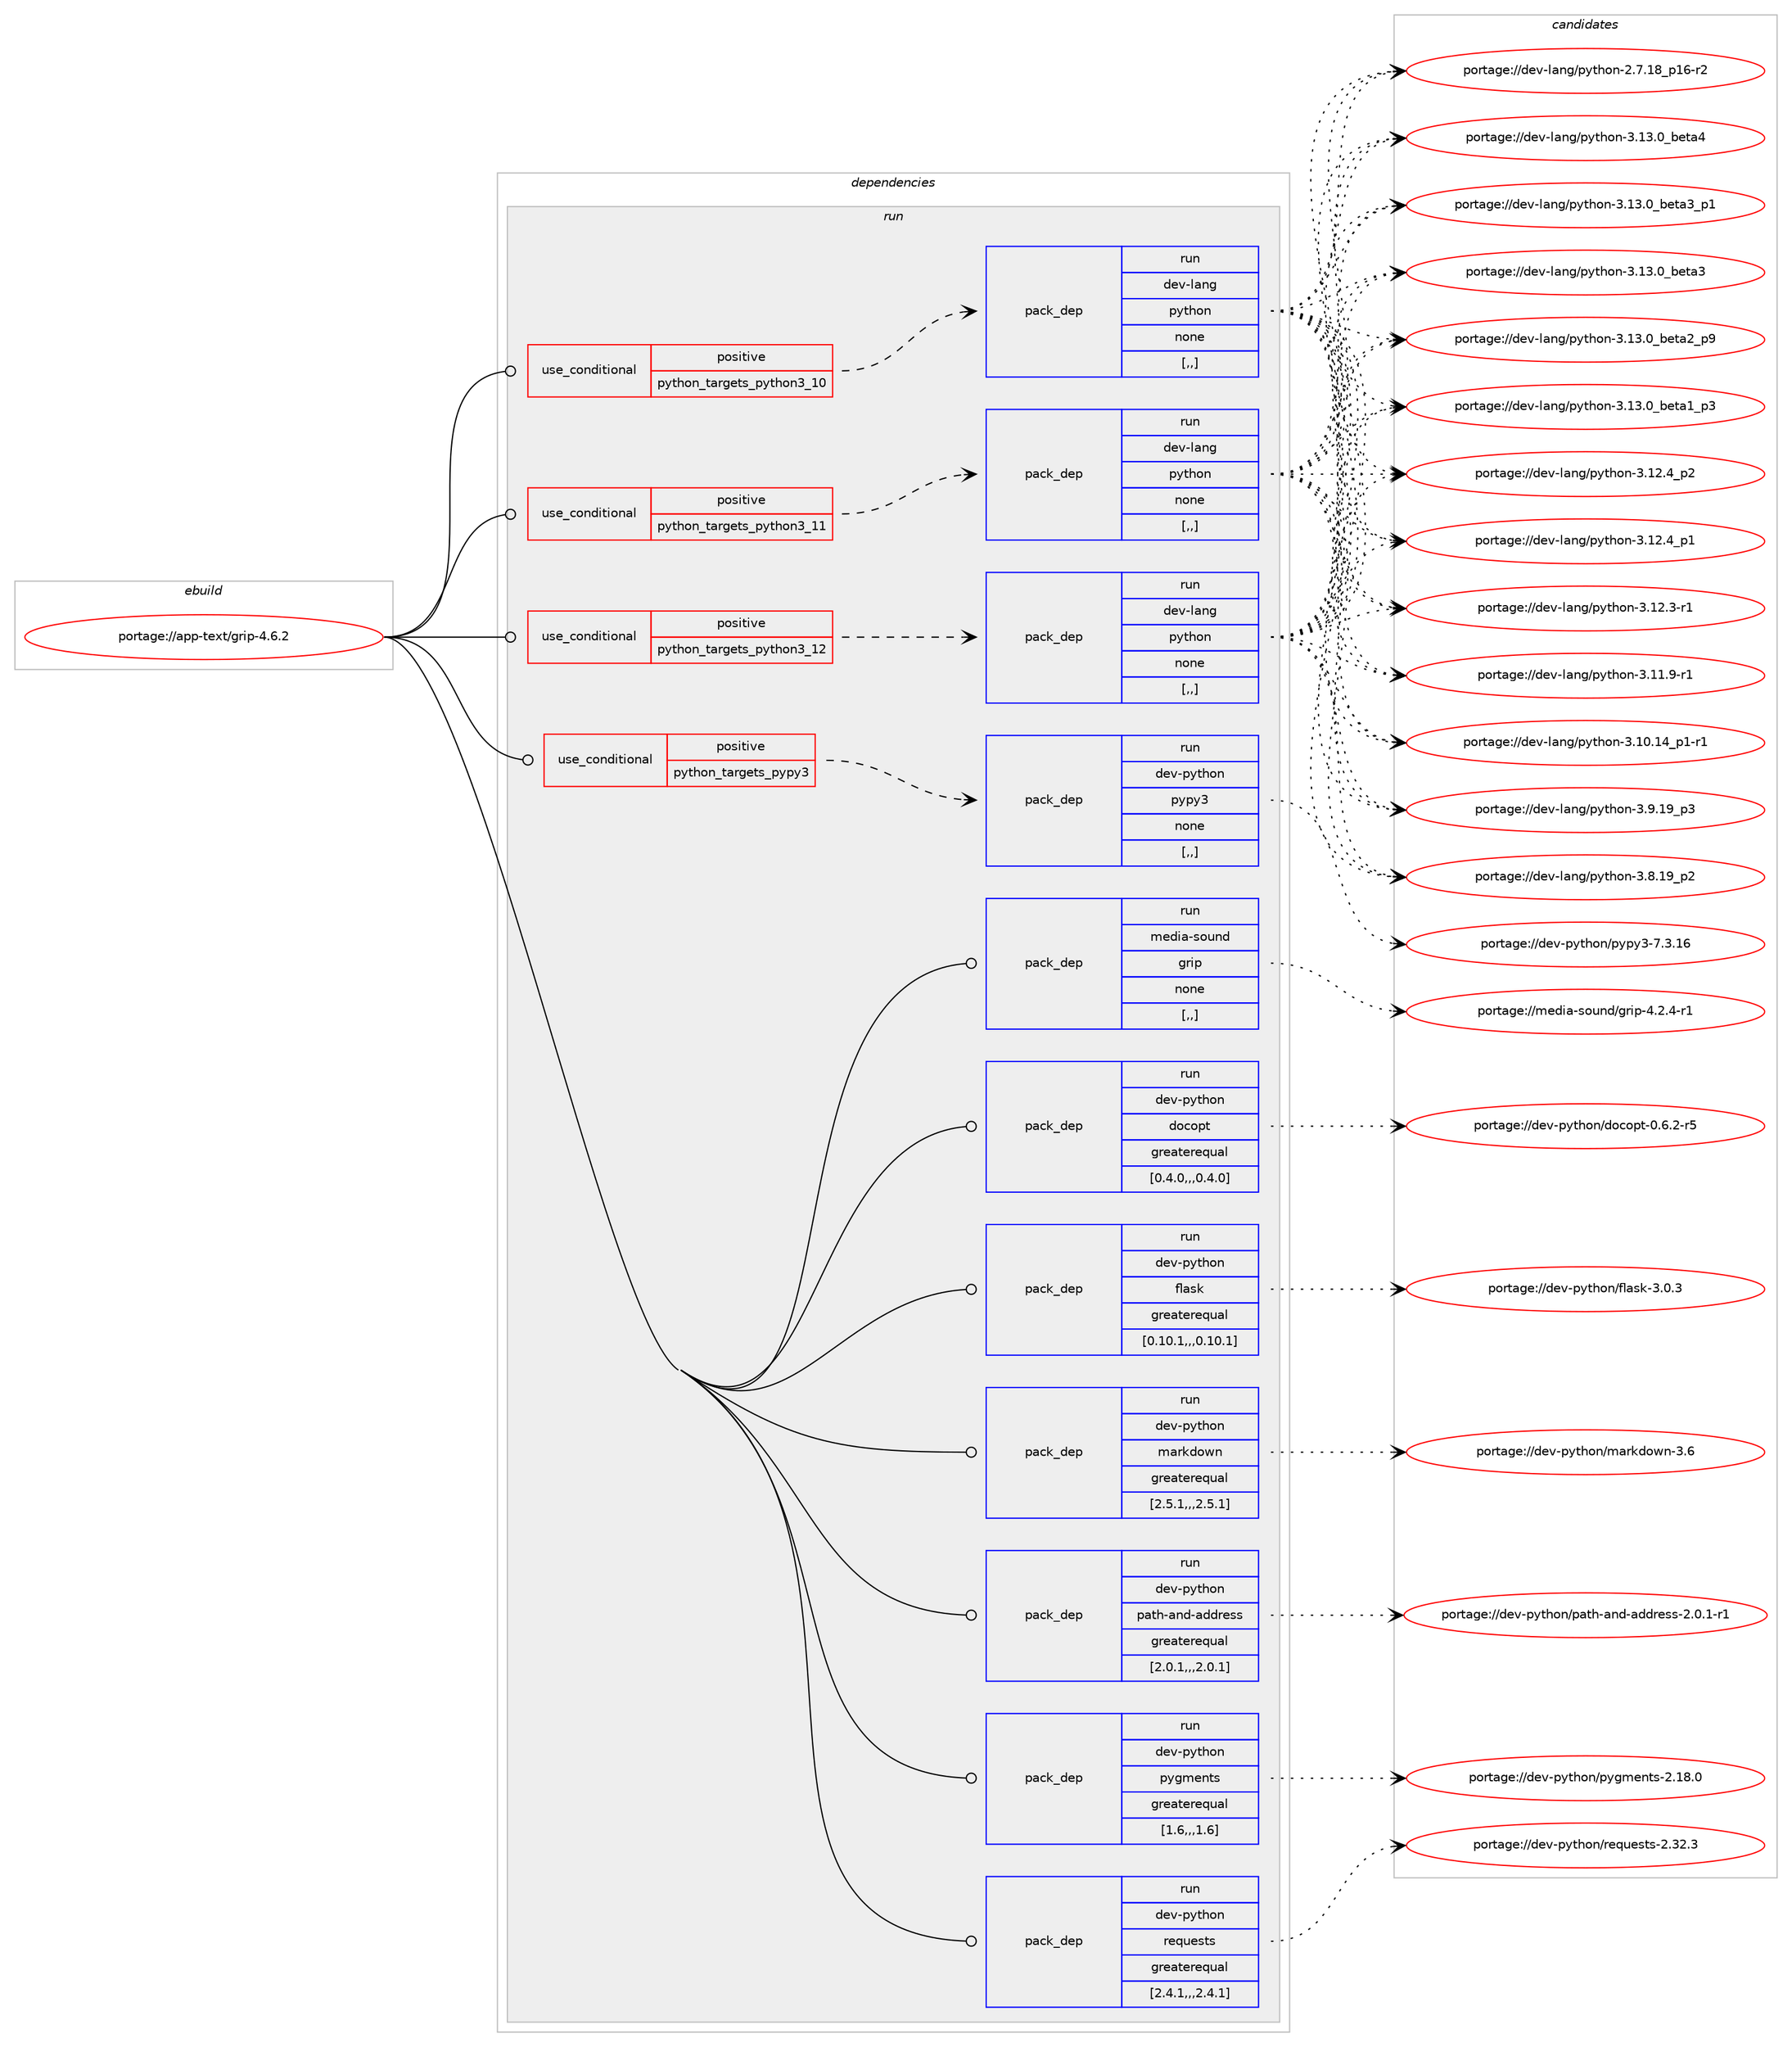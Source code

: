 digraph prolog {

# *************
# Graph options
# *************

newrank=true;
concentrate=true;
compound=true;
graph [rankdir=LR,fontname=Helvetica,fontsize=10,ranksep=1.5];#, ranksep=2.5, nodesep=0.2];
edge  [arrowhead=vee];
node  [fontname=Helvetica,fontsize=10];

# **********
# The ebuild
# **********

subgraph cluster_leftcol {
color=gray;
label=<<i>ebuild</i>>;
id [label="portage://app-text/grip-4.6.2", color=red, width=4, href="../app-text/grip-4.6.2.svg"];
}

# ****************
# The dependencies
# ****************

subgraph cluster_midcol {
color=gray;
label=<<i>dependencies</i>>;
subgraph cluster_compile {
fillcolor="#eeeeee";
style=filled;
label=<<i>compile</i>>;
}
subgraph cluster_compileandrun {
fillcolor="#eeeeee";
style=filled;
label=<<i>compile and run</i>>;
}
subgraph cluster_run {
fillcolor="#eeeeee";
style=filled;
label=<<i>run</i>>;
subgraph cond15242 {
dependency56389 [label=<<TABLE BORDER="0" CELLBORDER="1" CELLSPACING="0" CELLPADDING="4"><TR><TD ROWSPAN="3" CELLPADDING="10">use_conditional</TD></TR><TR><TD>positive</TD></TR><TR><TD>python_targets_pypy3</TD></TR></TABLE>>, shape=none, color=red];
subgraph pack40648 {
dependency56390 [label=<<TABLE BORDER="0" CELLBORDER="1" CELLSPACING="0" CELLPADDING="4" WIDTH="220"><TR><TD ROWSPAN="6" CELLPADDING="30">pack_dep</TD></TR><TR><TD WIDTH="110">run</TD></TR><TR><TD>dev-python</TD></TR><TR><TD>pypy3</TD></TR><TR><TD>none</TD></TR><TR><TD>[,,]</TD></TR></TABLE>>, shape=none, color=blue];
}
dependency56389:e -> dependency56390:w [weight=20,style="dashed",arrowhead="vee"];
}
id:e -> dependency56389:w [weight=20,style="solid",arrowhead="odot"];
subgraph cond15243 {
dependency56391 [label=<<TABLE BORDER="0" CELLBORDER="1" CELLSPACING="0" CELLPADDING="4"><TR><TD ROWSPAN="3" CELLPADDING="10">use_conditional</TD></TR><TR><TD>positive</TD></TR><TR><TD>python_targets_python3_10</TD></TR></TABLE>>, shape=none, color=red];
subgraph pack40649 {
dependency56392 [label=<<TABLE BORDER="0" CELLBORDER="1" CELLSPACING="0" CELLPADDING="4" WIDTH="220"><TR><TD ROWSPAN="6" CELLPADDING="30">pack_dep</TD></TR><TR><TD WIDTH="110">run</TD></TR><TR><TD>dev-lang</TD></TR><TR><TD>python</TD></TR><TR><TD>none</TD></TR><TR><TD>[,,]</TD></TR></TABLE>>, shape=none, color=blue];
}
dependency56391:e -> dependency56392:w [weight=20,style="dashed",arrowhead="vee"];
}
id:e -> dependency56391:w [weight=20,style="solid",arrowhead="odot"];
subgraph cond15244 {
dependency56393 [label=<<TABLE BORDER="0" CELLBORDER="1" CELLSPACING="0" CELLPADDING="4"><TR><TD ROWSPAN="3" CELLPADDING="10">use_conditional</TD></TR><TR><TD>positive</TD></TR><TR><TD>python_targets_python3_11</TD></TR></TABLE>>, shape=none, color=red];
subgraph pack40650 {
dependency56394 [label=<<TABLE BORDER="0" CELLBORDER="1" CELLSPACING="0" CELLPADDING="4" WIDTH="220"><TR><TD ROWSPAN="6" CELLPADDING="30">pack_dep</TD></TR><TR><TD WIDTH="110">run</TD></TR><TR><TD>dev-lang</TD></TR><TR><TD>python</TD></TR><TR><TD>none</TD></TR><TR><TD>[,,]</TD></TR></TABLE>>, shape=none, color=blue];
}
dependency56393:e -> dependency56394:w [weight=20,style="dashed",arrowhead="vee"];
}
id:e -> dependency56393:w [weight=20,style="solid",arrowhead="odot"];
subgraph cond15245 {
dependency56395 [label=<<TABLE BORDER="0" CELLBORDER="1" CELLSPACING="0" CELLPADDING="4"><TR><TD ROWSPAN="3" CELLPADDING="10">use_conditional</TD></TR><TR><TD>positive</TD></TR><TR><TD>python_targets_python3_12</TD></TR></TABLE>>, shape=none, color=red];
subgraph pack40651 {
dependency56396 [label=<<TABLE BORDER="0" CELLBORDER="1" CELLSPACING="0" CELLPADDING="4" WIDTH="220"><TR><TD ROWSPAN="6" CELLPADDING="30">pack_dep</TD></TR><TR><TD WIDTH="110">run</TD></TR><TR><TD>dev-lang</TD></TR><TR><TD>python</TD></TR><TR><TD>none</TD></TR><TR><TD>[,,]</TD></TR></TABLE>>, shape=none, color=blue];
}
dependency56395:e -> dependency56396:w [weight=20,style="dashed",arrowhead="vee"];
}
id:e -> dependency56395:w [weight=20,style="solid",arrowhead="odot"];
subgraph pack40652 {
dependency56397 [label=<<TABLE BORDER="0" CELLBORDER="1" CELLSPACING="0" CELLPADDING="4" WIDTH="220"><TR><TD ROWSPAN="6" CELLPADDING="30">pack_dep</TD></TR><TR><TD WIDTH="110">run</TD></TR><TR><TD>dev-python</TD></TR><TR><TD>docopt</TD></TR><TR><TD>greaterequal</TD></TR><TR><TD>[0.4.0,,,0.4.0]</TD></TR></TABLE>>, shape=none, color=blue];
}
id:e -> dependency56397:w [weight=20,style="solid",arrowhead="odot"];
subgraph pack40653 {
dependency56398 [label=<<TABLE BORDER="0" CELLBORDER="1" CELLSPACING="0" CELLPADDING="4" WIDTH="220"><TR><TD ROWSPAN="6" CELLPADDING="30">pack_dep</TD></TR><TR><TD WIDTH="110">run</TD></TR><TR><TD>dev-python</TD></TR><TR><TD>flask</TD></TR><TR><TD>greaterequal</TD></TR><TR><TD>[0.10.1,,,0.10.1]</TD></TR></TABLE>>, shape=none, color=blue];
}
id:e -> dependency56398:w [weight=20,style="solid",arrowhead="odot"];
subgraph pack40654 {
dependency56399 [label=<<TABLE BORDER="0" CELLBORDER="1" CELLSPACING="0" CELLPADDING="4" WIDTH="220"><TR><TD ROWSPAN="6" CELLPADDING="30">pack_dep</TD></TR><TR><TD WIDTH="110">run</TD></TR><TR><TD>dev-python</TD></TR><TR><TD>markdown</TD></TR><TR><TD>greaterequal</TD></TR><TR><TD>[2.5.1,,,2.5.1]</TD></TR></TABLE>>, shape=none, color=blue];
}
id:e -> dependency56399:w [weight=20,style="solid",arrowhead="odot"];
subgraph pack40655 {
dependency56400 [label=<<TABLE BORDER="0" CELLBORDER="1" CELLSPACING="0" CELLPADDING="4" WIDTH="220"><TR><TD ROWSPAN="6" CELLPADDING="30">pack_dep</TD></TR><TR><TD WIDTH="110">run</TD></TR><TR><TD>dev-python</TD></TR><TR><TD>path-and-address</TD></TR><TR><TD>greaterequal</TD></TR><TR><TD>[2.0.1,,,2.0.1]</TD></TR></TABLE>>, shape=none, color=blue];
}
id:e -> dependency56400:w [weight=20,style="solid",arrowhead="odot"];
subgraph pack40656 {
dependency56401 [label=<<TABLE BORDER="0" CELLBORDER="1" CELLSPACING="0" CELLPADDING="4" WIDTH="220"><TR><TD ROWSPAN="6" CELLPADDING="30">pack_dep</TD></TR><TR><TD WIDTH="110">run</TD></TR><TR><TD>dev-python</TD></TR><TR><TD>pygments</TD></TR><TR><TD>greaterequal</TD></TR><TR><TD>[1.6,,,1.6]</TD></TR></TABLE>>, shape=none, color=blue];
}
id:e -> dependency56401:w [weight=20,style="solid",arrowhead="odot"];
subgraph pack40657 {
dependency56402 [label=<<TABLE BORDER="0" CELLBORDER="1" CELLSPACING="0" CELLPADDING="4" WIDTH="220"><TR><TD ROWSPAN="6" CELLPADDING="30">pack_dep</TD></TR><TR><TD WIDTH="110">run</TD></TR><TR><TD>dev-python</TD></TR><TR><TD>requests</TD></TR><TR><TD>greaterequal</TD></TR><TR><TD>[2.4.1,,,2.4.1]</TD></TR></TABLE>>, shape=none, color=blue];
}
id:e -> dependency56402:w [weight=20,style="solid",arrowhead="odot"];
subgraph pack40658 {
dependency56403 [label=<<TABLE BORDER="0" CELLBORDER="1" CELLSPACING="0" CELLPADDING="4" WIDTH="220"><TR><TD ROWSPAN="6" CELLPADDING="30">pack_dep</TD></TR><TR><TD WIDTH="110">run</TD></TR><TR><TD>media-sound</TD></TR><TR><TD>grip</TD></TR><TR><TD>none</TD></TR><TR><TD>[,,]</TD></TR></TABLE>>, shape=none, color=blue];
}
id:e -> dependency56403:w [weight=20,style="solid",arrowhead="odot"];
}
}

# **************
# The candidates
# **************

subgraph cluster_choices {
rank=same;
color=gray;
label=<<i>candidates</i>>;

subgraph choice40648 {
color=black;
nodesep=1;
choice10010111845112121116104111110471121211121215145554651464954 [label="portage://dev-python/pypy3-7.3.16", color=red, width=4,href="../dev-python/pypy3-7.3.16.svg"];
dependency56390:e -> choice10010111845112121116104111110471121211121215145554651464954:w [style=dotted,weight="100"];
}
subgraph choice40649 {
color=black;
nodesep=1;
choice1001011184510897110103471121211161041111104551464951464895981011169752 [label="portage://dev-lang/python-3.13.0_beta4", color=red, width=4,href="../dev-lang/python-3.13.0_beta4.svg"];
choice10010111845108971101034711212111610411111045514649514648959810111697519511249 [label="portage://dev-lang/python-3.13.0_beta3_p1", color=red, width=4,href="../dev-lang/python-3.13.0_beta3_p1.svg"];
choice1001011184510897110103471121211161041111104551464951464895981011169751 [label="portage://dev-lang/python-3.13.0_beta3", color=red, width=4,href="../dev-lang/python-3.13.0_beta3.svg"];
choice10010111845108971101034711212111610411111045514649514648959810111697509511257 [label="portage://dev-lang/python-3.13.0_beta2_p9", color=red, width=4,href="../dev-lang/python-3.13.0_beta2_p9.svg"];
choice10010111845108971101034711212111610411111045514649514648959810111697499511251 [label="portage://dev-lang/python-3.13.0_beta1_p3", color=red, width=4,href="../dev-lang/python-3.13.0_beta1_p3.svg"];
choice100101118451089711010347112121116104111110455146495046529511250 [label="portage://dev-lang/python-3.12.4_p2", color=red, width=4,href="../dev-lang/python-3.12.4_p2.svg"];
choice100101118451089711010347112121116104111110455146495046529511249 [label="portage://dev-lang/python-3.12.4_p1", color=red, width=4,href="../dev-lang/python-3.12.4_p1.svg"];
choice100101118451089711010347112121116104111110455146495046514511449 [label="portage://dev-lang/python-3.12.3-r1", color=red, width=4,href="../dev-lang/python-3.12.3-r1.svg"];
choice100101118451089711010347112121116104111110455146494946574511449 [label="portage://dev-lang/python-3.11.9-r1", color=red, width=4,href="../dev-lang/python-3.11.9-r1.svg"];
choice100101118451089711010347112121116104111110455146494846495295112494511449 [label="portage://dev-lang/python-3.10.14_p1-r1", color=red, width=4,href="../dev-lang/python-3.10.14_p1-r1.svg"];
choice100101118451089711010347112121116104111110455146574649579511251 [label="portage://dev-lang/python-3.9.19_p3", color=red, width=4,href="../dev-lang/python-3.9.19_p3.svg"];
choice100101118451089711010347112121116104111110455146564649579511250 [label="portage://dev-lang/python-3.8.19_p2", color=red, width=4,href="../dev-lang/python-3.8.19_p2.svg"];
choice100101118451089711010347112121116104111110455046554649569511249544511450 [label="portage://dev-lang/python-2.7.18_p16-r2", color=red, width=4,href="../dev-lang/python-2.7.18_p16-r2.svg"];
dependency56392:e -> choice1001011184510897110103471121211161041111104551464951464895981011169752:w [style=dotted,weight="100"];
dependency56392:e -> choice10010111845108971101034711212111610411111045514649514648959810111697519511249:w [style=dotted,weight="100"];
dependency56392:e -> choice1001011184510897110103471121211161041111104551464951464895981011169751:w [style=dotted,weight="100"];
dependency56392:e -> choice10010111845108971101034711212111610411111045514649514648959810111697509511257:w [style=dotted,weight="100"];
dependency56392:e -> choice10010111845108971101034711212111610411111045514649514648959810111697499511251:w [style=dotted,weight="100"];
dependency56392:e -> choice100101118451089711010347112121116104111110455146495046529511250:w [style=dotted,weight="100"];
dependency56392:e -> choice100101118451089711010347112121116104111110455146495046529511249:w [style=dotted,weight="100"];
dependency56392:e -> choice100101118451089711010347112121116104111110455146495046514511449:w [style=dotted,weight="100"];
dependency56392:e -> choice100101118451089711010347112121116104111110455146494946574511449:w [style=dotted,weight="100"];
dependency56392:e -> choice100101118451089711010347112121116104111110455146494846495295112494511449:w [style=dotted,weight="100"];
dependency56392:e -> choice100101118451089711010347112121116104111110455146574649579511251:w [style=dotted,weight="100"];
dependency56392:e -> choice100101118451089711010347112121116104111110455146564649579511250:w [style=dotted,weight="100"];
dependency56392:e -> choice100101118451089711010347112121116104111110455046554649569511249544511450:w [style=dotted,weight="100"];
}
subgraph choice40650 {
color=black;
nodesep=1;
choice1001011184510897110103471121211161041111104551464951464895981011169752 [label="portage://dev-lang/python-3.13.0_beta4", color=red, width=4,href="../dev-lang/python-3.13.0_beta4.svg"];
choice10010111845108971101034711212111610411111045514649514648959810111697519511249 [label="portage://dev-lang/python-3.13.0_beta3_p1", color=red, width=4,href="../dev-lang/python-3.13.0_beta3_p1.svg"];
choice1001011184510897110103471121211161041111104551464951464895981011169751 [label="portage://dev-lang/python-3.13.0_beta3", color=red, width=4,href="../dev-lang/python-3.13.0_beta3.svg"];
choice10010111845108971101034711212111610411111045514649514648959810111697509511257 [label="portage://dev-lang/python-3.13.0_beta2_p9", color=red, width=4,href="../dev-lang/python-3.13.0_beta2_p9.svg"];
choice10010111845108971101034711212111610411111045514649514648959810111697499511251 [label="portage://dev-lang/python-3.13.0_beta1_p3", color=red, width=4,href="../dev-lang/python-3.13.0_beta1_p3.svg"];
choice100101118451089711010347112121116104111110455146495046529511250 [label="portage://dev-lang/python-3.12.4_p2", color=red, width=4,href="../dev-lang/python-3.12.4_p2.svg"];
choice100101118451089711010347112121116104111110455146495046529511249 [label="portage://dev-lang/python-3.12.4_p1", color=red, width=4,href="../dev-lang/python-3.12.4_p1.svg"];
choice100101118451089711010347112121116104111110455146495046514511449 [label="portage://dev-lang/python-3.12.3-r1", color=red, width=4,href="../dev-lang/python-3.12.3-r1.svg"];
choice100101118451089711010347112121116104111110455146494946574511449 [label="portage://dev-lang/python-3.11.9-r1", color=red, width=4,href="../dev-lang/python-3.11.9-r1.svg"];
choice100101118451089711010347112121116104111110455146494846495295112494511449 [label="portage://dev-lang/python-3.10.14_p1-r1", color=red, width=4,href="../dev-lang/python-3.10.14_p1-r1.svg"];
choice100101118451089711010347112121116104111110455146574649579511251 [label="portage://dev-lang/python-3.9.19_p3", color=red, width=4,href="../dev-lang/python-3.9.19_p3.svg"];
choice100101118451089711010347112121116104111110455146564649579511250 [label="portage://dev-lang/python-3.8.19_p2", color=red, width=4,href="../dev-lang/python-3.8.19_p2.svg"];
choice100101118451089711010347112121116104111110455046554649569511249544511450 [label="portage://dev-lang/python-2.7.18_p16-r2", color=red, width=4,href="../dev-lang/python-2.7.18_p16-r2.svg"];
dependency56394:e -> choice1001011184510897110103471121211161041111104551464951464895981011169752:w [style=dotted,weight="100"];
dependency56394:e -> choice10010111845108971101034711212111610411111045514649514648959810111697519511249:w [style=dotted,weight="100"];
dependency56394:e -> choice1001011184510897110103471121211161041111104551464951464895981011169751:w [style=dotted,weight="100"];
dependency56394:e -> choice10010111845108971101034711212111610411111045514649514648959810111697509511257:w [style=dotted,weight="100"];
dependency56394:e -> choice10010111845108971101034711212111610411111045514649514648959810111697499511251:w [style=dotted,weight="100"];
dependency56394:e -> choice100101118451089711010347112121116104111110455146495046529511250:w [style=dotted,weight="100"];
dependency56394:e -> choice100101118451089711010347112121116104111110455146495046529511249:w [style=dotted,weight="100"];
dependency56394:e -> choice100101118451089711010347112121116104111110455146495046514511449:w [style=dotted,weight="100"];
dependency56394:e -> choice100101118451089711010347112121116104111110455146494946574511449:w [style=dotted,weight="100"];
dependency56394:e -> choice100101118451089711010347112121116104111110455146494846495295112494511449:w [style=dotted,weight="100"];
dependency56394:e -> choice100101118451089711010347112121116104111110455146574649579511251:w [style=dotted,weight="100"];
dependency56394:e -> choice100101118451089711010347112121116104111110455146564649579511250:w [style=dotted,weight="100"];
dependency56394:e -> choice100101118451089711010347112121116104111110455046554649569511249544511450:w [style=dotted,weight="100"];
}
subgraph choice40651 {
color=black;
nodesep=1;
choice1001011184510897110103471121211161041111104551464951464895981011169752 [label="portage://dev-lang/python-3.13.0_beta4", color=red, width=4,href="../dev-lang/python-3.13.0_beta4.svg"];
choice10010111845108971101034711212111610411111045514649514648959810111697519511249 [label="portage://dev-lang/python-3.13.0_beta3_p1", color=red, width=4,href="../dev-lang/python-3.13.0_beta3_p1.svg"];
choice1001011184510897110103471121211161041111104551464951464895981011169751 [label="portage://dev-lang/python-3.13.0_beta3", color=red, width=4,href="../dev-lang/python-3.13.0_beta3.svg"];
choice10010111845108971101034711212111610411111045514649514648959810111697509511257 [label="portage://dev-lang/python-3.13.0_beta2_p9", color=red, width=4,href="../dev-lang/python-3.13.0_beta2_p9.svg"];
choice10010111845108971101034711212111610411111045514649514648959810111697499511251 [label="portage://dev-lang/python-3.13.0_beta1_p3", color=red, width=4,href="../dev-lang/python-3.13.0_beta1_p3.svg"];
choice100101118451089711010347112121116104111110455146495046529511250 [label="portage://dev-lang/python-3.12.4_p2", color=red, width=4,href="../dev-lang/python-3.12.4_p2.svg"];
choice100101118451089711010347112121116104111110455146495046529511249 [label="portage://dev-lang/python-3.12.4_p1", color=red, width=4,href="../dev-lang/python-3.12.4_p1.svg"];
choice100101118451089711010347112121116104111110455146495046514511449 [label="portage://dev-lang/python-3.12.3-r1", color=red, width=4,href="../dev-lang/python-3.12.3-r1.svg"];
choice100101118451089711010347112121116104111110455146494946574511449 [label="portage://dev-lang/python-3.11.9-r1", color=red, width=4,href="../dev-lang/python-3.11.9-r1.svg"];
choice100101118451089711010347112121116104111110455146494846495295112494511449 [label="portage://dev-lang/python-3.10.14_p1-r1", color=red, width=4,href="../dev-lang/python-3.10.14_p1-r1.svg"];
choice100101118451089711010347112121116104111110455146574649579511251 [label="portage://dev-lang/python-3.9.19_p3", color=red, width=4,href="../dev-lang/python-3.9.19_p3.svg"];
choice100101118451089711010347112121116104111110455146564649579511250 [label="portage://dev-lang/python-3.8.19_p2", color=red, width=4,href="../dev-lang/python-3.8.19_p2.svg"];
choice100101118451089711010347112121116104111110455046554649569511249544511450 [label="portage://dev-lang/python-2.7.18_p16-r2", color=red, width=4,href="../dev-lang/python-2.7.18_p16-r2.svg"];
dependency56396:e -> choice1001011184510897110103471121211161041111104551464951464895981011169752:w [style=dotted,weight="100"];
dependency56396:e -> choice10010111845108971101034711212111610411111045514649514648959810111697519511249:w [style=dotted,weight="100"];
dependency56396:e -> choice1001011184510897110103471121211161041111104551464951464895981011169751:w [style=dotted,weight="100"];
dependency56396:e -> choice10010111845108971101034711212111610411111045514649514648959810111697509511257:w [style=dotted,weight="100"];
dependency56396:e -> choice10010111845108971101034711212111610411111045514649514648959810111697499511251:w [style=dotted,weight="100"];
dependency56396:e -> choice100101118451089711010347112121116104111110455146495046529511250:w [style=dotted,weight="100"];
dependency56396:e -> choice100101118451089711010347112121116104111110455146495046529511249:w [style=dotted,weight="100"];
dependency56396:e -> choice100101118451089711010347112121116104111110455146495046514511449:w [style=dotted,weight="100"];
dependency56396:e -> choice100101118451089711010347112121116104111110455146494946574511449:w [style=dotted,weight="100"];
dependency56396:e -> choice100101118451089711010347112121116104111110455146494846495295112494511449:w [style=dotted,weight="100"];
dependency56396:e -> choice100101118451089711010347112121116104111110455146574649579511251:w [style=dotted,weight="100"];
dependency56396:e -> choice100101118451089711010347112121116104111110455146564649579511250:w [style=dotted,weight="100"];
dependency56396:e -> choice100101118451089711010347112121116104111110455046554649569511249544511450:w [style=dotted,weight="100"];
}
subgraph choice40652 {
color=black;
nodesep=1;
choice1001011184511212111610411111047100111991111121164548465446504511453 [label="portage://dev-python/docopt-0.6.2-r5", color=red, width=4,href="../dev-python/docopt-0.6.2-r5.svg"];
dependency56397:e -> choice1001011184511212111610411111047100111991111121164548465446504511453:w [style=dotted,weight="100"];
}
subgraph choice40653 {
color=black;
nodesep=1;
choice100101118451121211161041111104710210897115107455146484651 [label="portage://dev-python/flask-3.0.3", color=red, width=4,href="../dev-python/flask-3.0.3.svg"];
dependency56398:e -> choice100101118451121211161041111104710210897115107455146484651:w [style=dotted,weight="100"];
}
subgraph choice40654 {
color=black;
nodesep=1;
choice10010111845112121116104111110471099711410710011111911045514654 [label="portage://dev-python/markdown-3.6", color=red, width=4,href="../dev-python/markdown-3.6.svg"];
dependency56399:e -> choice10010111845112121116104111110471099711410710011111911045514654:w [style=dotted,weight="100"];
}
subgraph choice40655 {
color=black;
nodesep=1;
choice100101118451121211161041111104711297116104459711010045971001001141011151154550464846494511449 [label="portage://dev-python/path-and-address-2.0.1-r1", color=red, width=4,href="../dev-python/path-and-address-2.0.1-r1.svg"];
dependency56400:e -> choice100101118451121211161041111104711297116104459711010045971001001141011151154550464846494511449:w [style=dotted,weight="100"];
}
subgraph choice40656 {
color=black;
nodesep=1;
choice100101118451121211161041111104711212110310910111011611545504649564648 [label="portage://dev-python/pygments-2.18.0", color=red, width=4,href="../dev-python/pygments-2.18.0.svg"];
dependency56401:e -> choice100101118451121211161041111104711212110310910111011611545504649564648:w [style=dotted,weight="100"];
}
subgraph choice40657 {
color=black;
nodesep=1;
choice100101118451121211161041111104711410111311710111511611545504651504651 [label="portage://dev-python/requests-2.32.3", color=red, width=4,href="../dev-python/requests-2.32.3.svg"];
dependency56402:e -> choice100101118451121211161041111104711410111311710111511611545504651504651:w [style=dotted,weight="100"];
}
subgraph choice40658 {
color=black;
nodesep=1;
choice1091011001059745115111117110100471031141051124552465046524511449 [label="portage://media-sound/grip-4.2.4-r1", color=red, width=4,href="../media-sound/grip-4.2.4-r1.svg"];
dependency56403:e -> choice1091011001059745115111117110100471031141051124552465046524511449:w [style=dotted,weight="100"];
}
}

}
